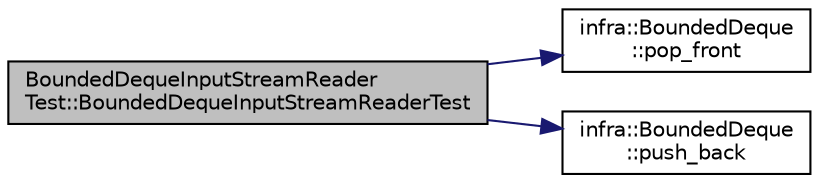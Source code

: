 digraph "BoundedDequeInputStreamReaderTest::BoundedDequeInputStreamReaderTest"
{
 // INTERACTIVE_SVG=YES
  edge [fontname="Helvetica",fontsize="10",labelfontname="Helvetica",labelfontsize="10"];
  node [fontname="Helvetica",fontsize="10",shape=record];
  rankdir="LR";
  Node0 [label="BoundedDequeInputStreamReader\lTest::BoundedDequeInputStreamReaderTest",height=0.2,width=0.4,color="black", fillcolor="grey75", style="filled", fontcolor="black"];
  Node0 -> Node1 [color="midnightblue",fontsize="10",style="solid",fontname="Helvetica"];
  Node1 [label="infra::BoundedDeque\l::pop_front",height=0.2,width=0.4,color="black", fillcolor="white", style="filled",URL="$d5/db7/classinfra_1_1_bounded_deque.html#a22bace5661b6e63cff13c6d3fd2e9402"];
  Node0 -> Node2 [color="midnightblue",fontsize="10",style="solid",fontname="Helvetica"];
  Node2 [label="infra::BoundedDeque\l::push_back",height=0.2,width=0.4,color="black", fillcolor="white", style="filled",URL="$d5/db7/classinfra_1_1_bounded_deque.html#a81ee840f9b3ae02ec543fe7d3f7ebd8f"];
}
